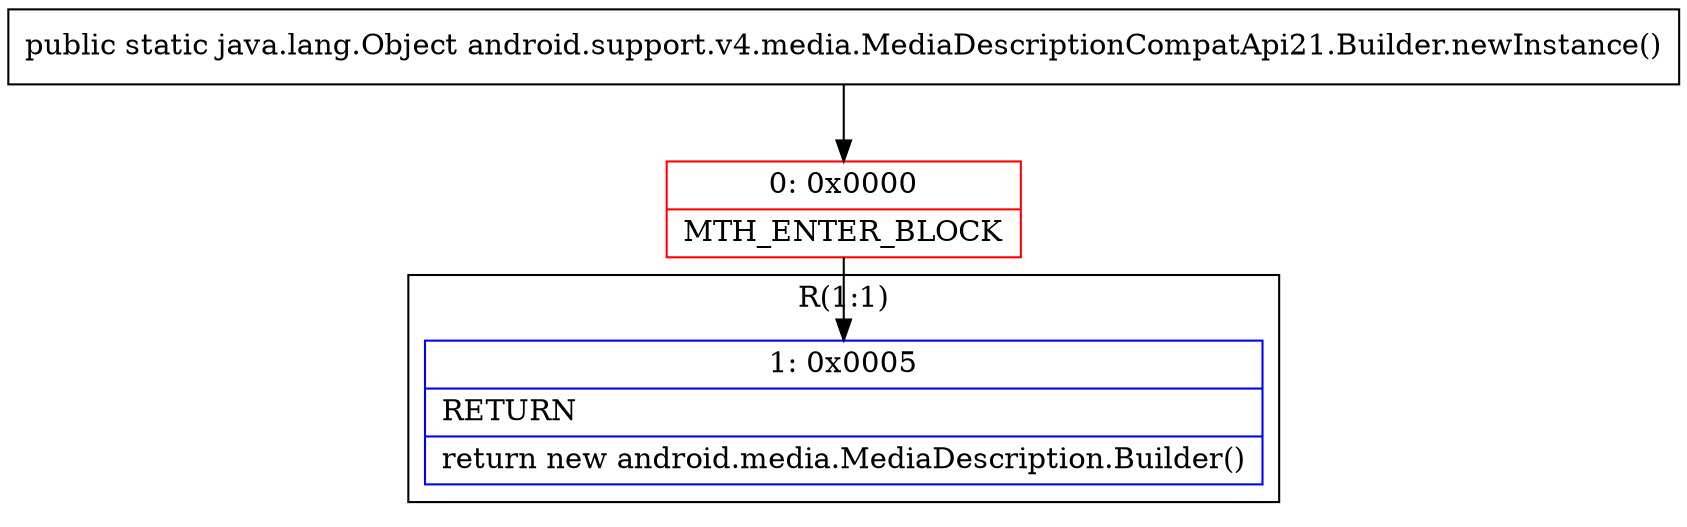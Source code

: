 digraph "CFG forandroid.support.v4.media.MediaDescriptionCompatApi21.Builder.newInstance()Ljava\/lang\/Object;" {
subgraph cluster_Region_1949803552 {
label = "R(1:1)";
node [shape=record,color=blue];
Node_1 [shape=record,label="{1\:\ 0x0005|RETURN\l|return new android.media.MediaDescription.Builder()\l}"];
}
Node_0 [shape=record,color=red,label="{0\:\ 0x0000|MTH_ENTER_BLOCK\l}"];
MethodNode[shape=record,label="{public static java.lang.Object android.support.v4.media.MediaDescriptionCompatApi21.Builder.newInstance() }"];
MethodNode -> Node_0;
Node_0 -> Node_1;
}

